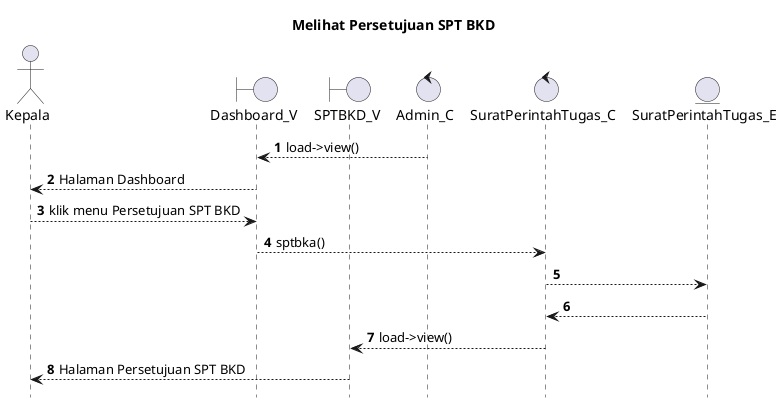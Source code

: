 @startuml

autonumber
hide footbox
title Melihat Persetujuan SPT BKD 

Actor Kepala
boundary Dashboard_V
boundary SPTBKD_V
control Admin_C
control SuratPerintahTugas_C
Entity SuratPerintahTugas_E

Admin_C --> Dashboard_V: load->view()
Dashboard_V --> Kepala: Halaman Dashboard
Kepala --> Dashboard_V: klik menu Persetujuan SPT BKD 
Dashboard_V --> SuratPerintahTugas_C: sptbka()
SuratPerintahTugas_C --> SuratPerintahTugas_E:
    
    SuratPerintahTugas_E --> SuratPerintahTugas_C:
    SuratPerintahTugas_C --> SPTBKD_V: load->view()
    SPTBKD_V --> Kepala: Halaman Persetujuan SPT BKD 

@enduml
